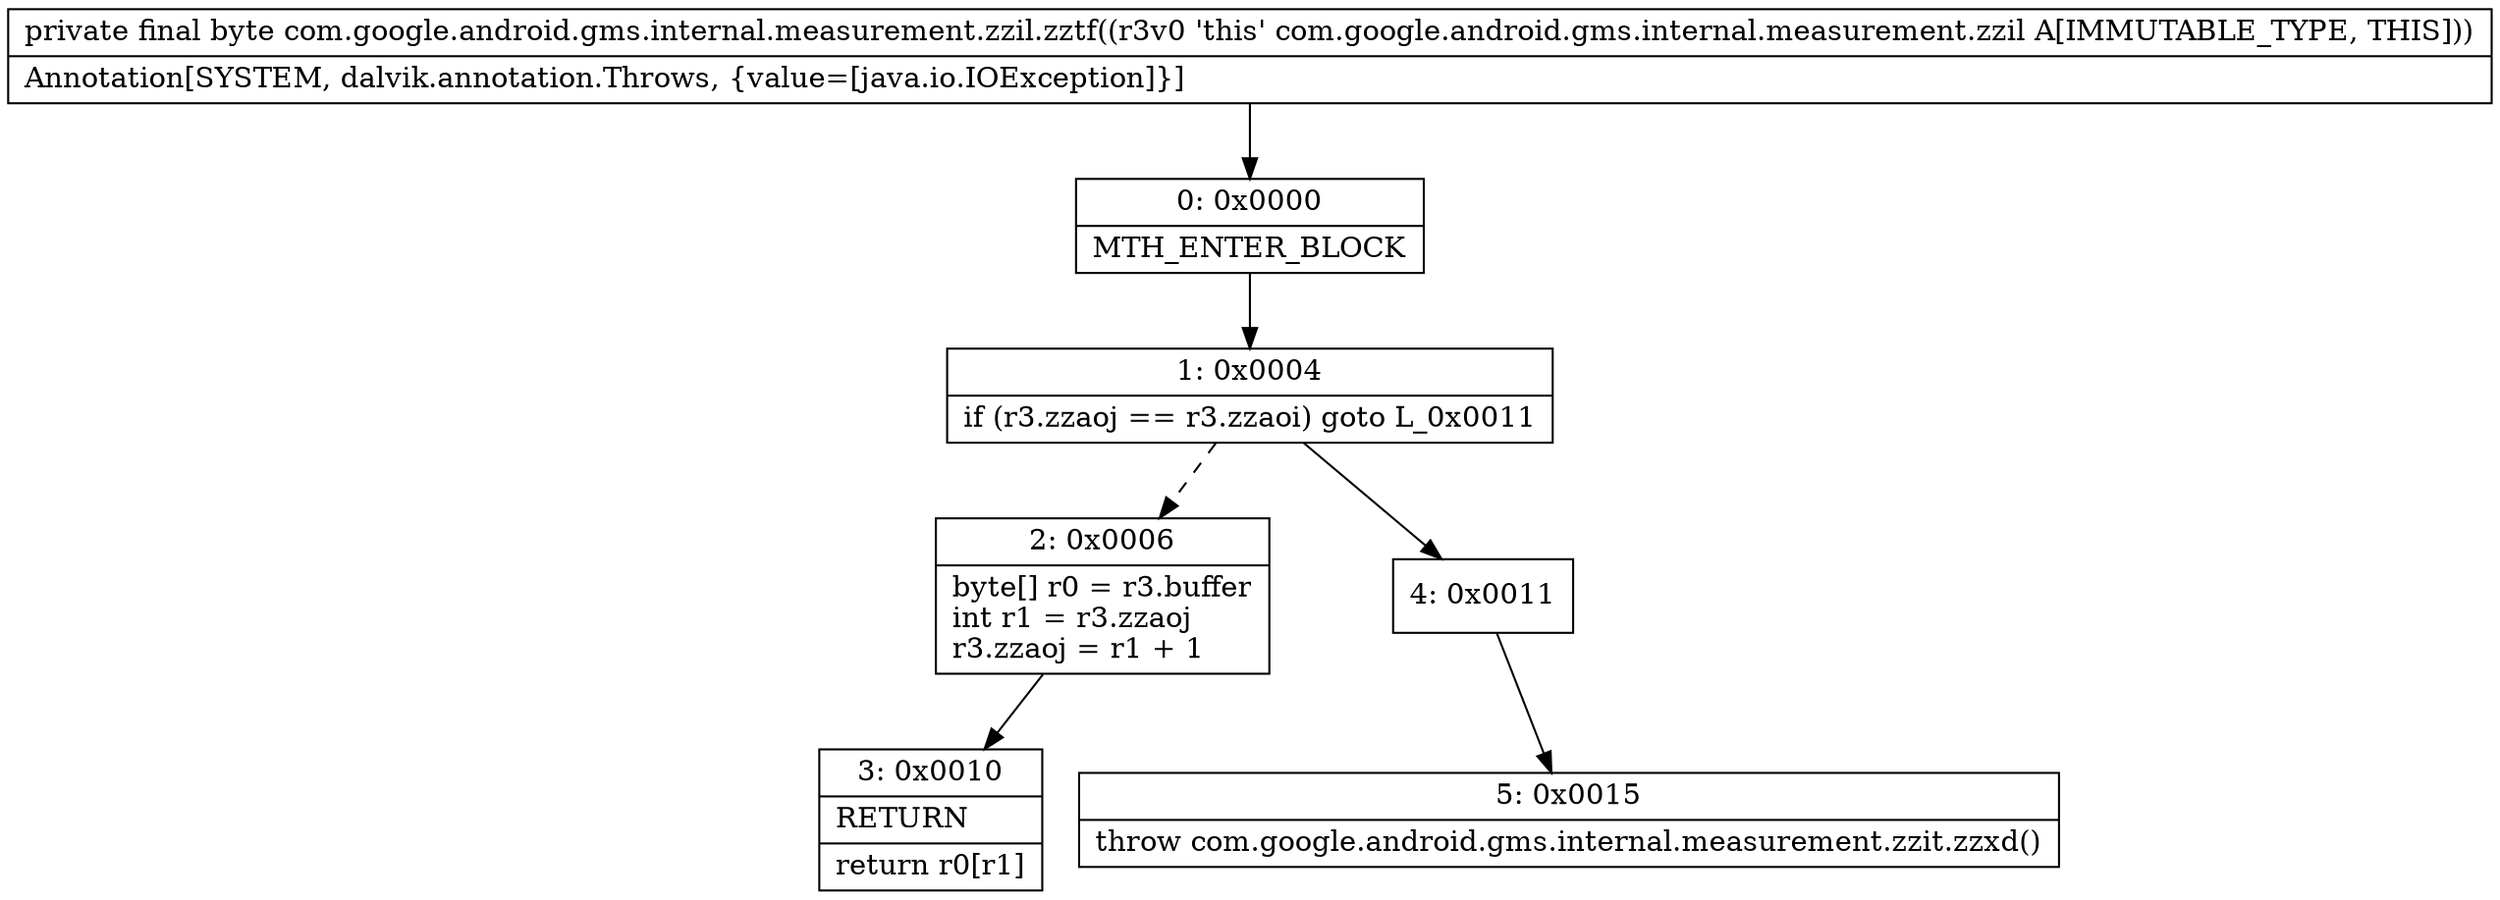 digraph "CFG forcom.google.android.gms.internal.measurement.zzil.zztf()B" {
Node_0 [shape=record,label="{0\:\ 0x0000|MTH_ENTER_BLOCK\l}"];
Node_1 [shape=record,label="{1\:\ 0x0004|if (r3.zzaoj == r3.zzaoi) goto L_0x0011\l}"];
Node_2 [shape=record,label="{2\:\ 0x0006|byte[] r0 = r3.buffer\lint r1 = r3.zzaoj\lr3.zzaoj = r1 + 1\l}"];
Node_3 [shape=record,label="{3\:\ 0x0010|RETURN\l|return r0[r1]\l}"];
Node_4 [shape=record,label="{4\:\ 0x0011}"];
Node_5 [shape=record,label="{5\:\ 0x0015|throw com.google.android.gms.internal.measurement.zzit.zzxd()\l}"];
MethodNode[shape=record,label="{private final byte com.google.android.gms.internal.measurement.zzil.zztf((r3v0 'this' com.google.android.gms.internal.measurement.zzil A[IMMUTABLE_TYPE, THIS]))  | Annotation[SYSTEM, dalvik.annotation.Throws, \{value=[java.io.IOException]\}]\l}"];
MethodNode -> Node_0;
Node_0 -> Node_1;
Node_1 -> Node_2[style=dashed];
Node_1 -> Node_4;
Node_2 -> Node_3;
Node_4 -> Node_5;
}

